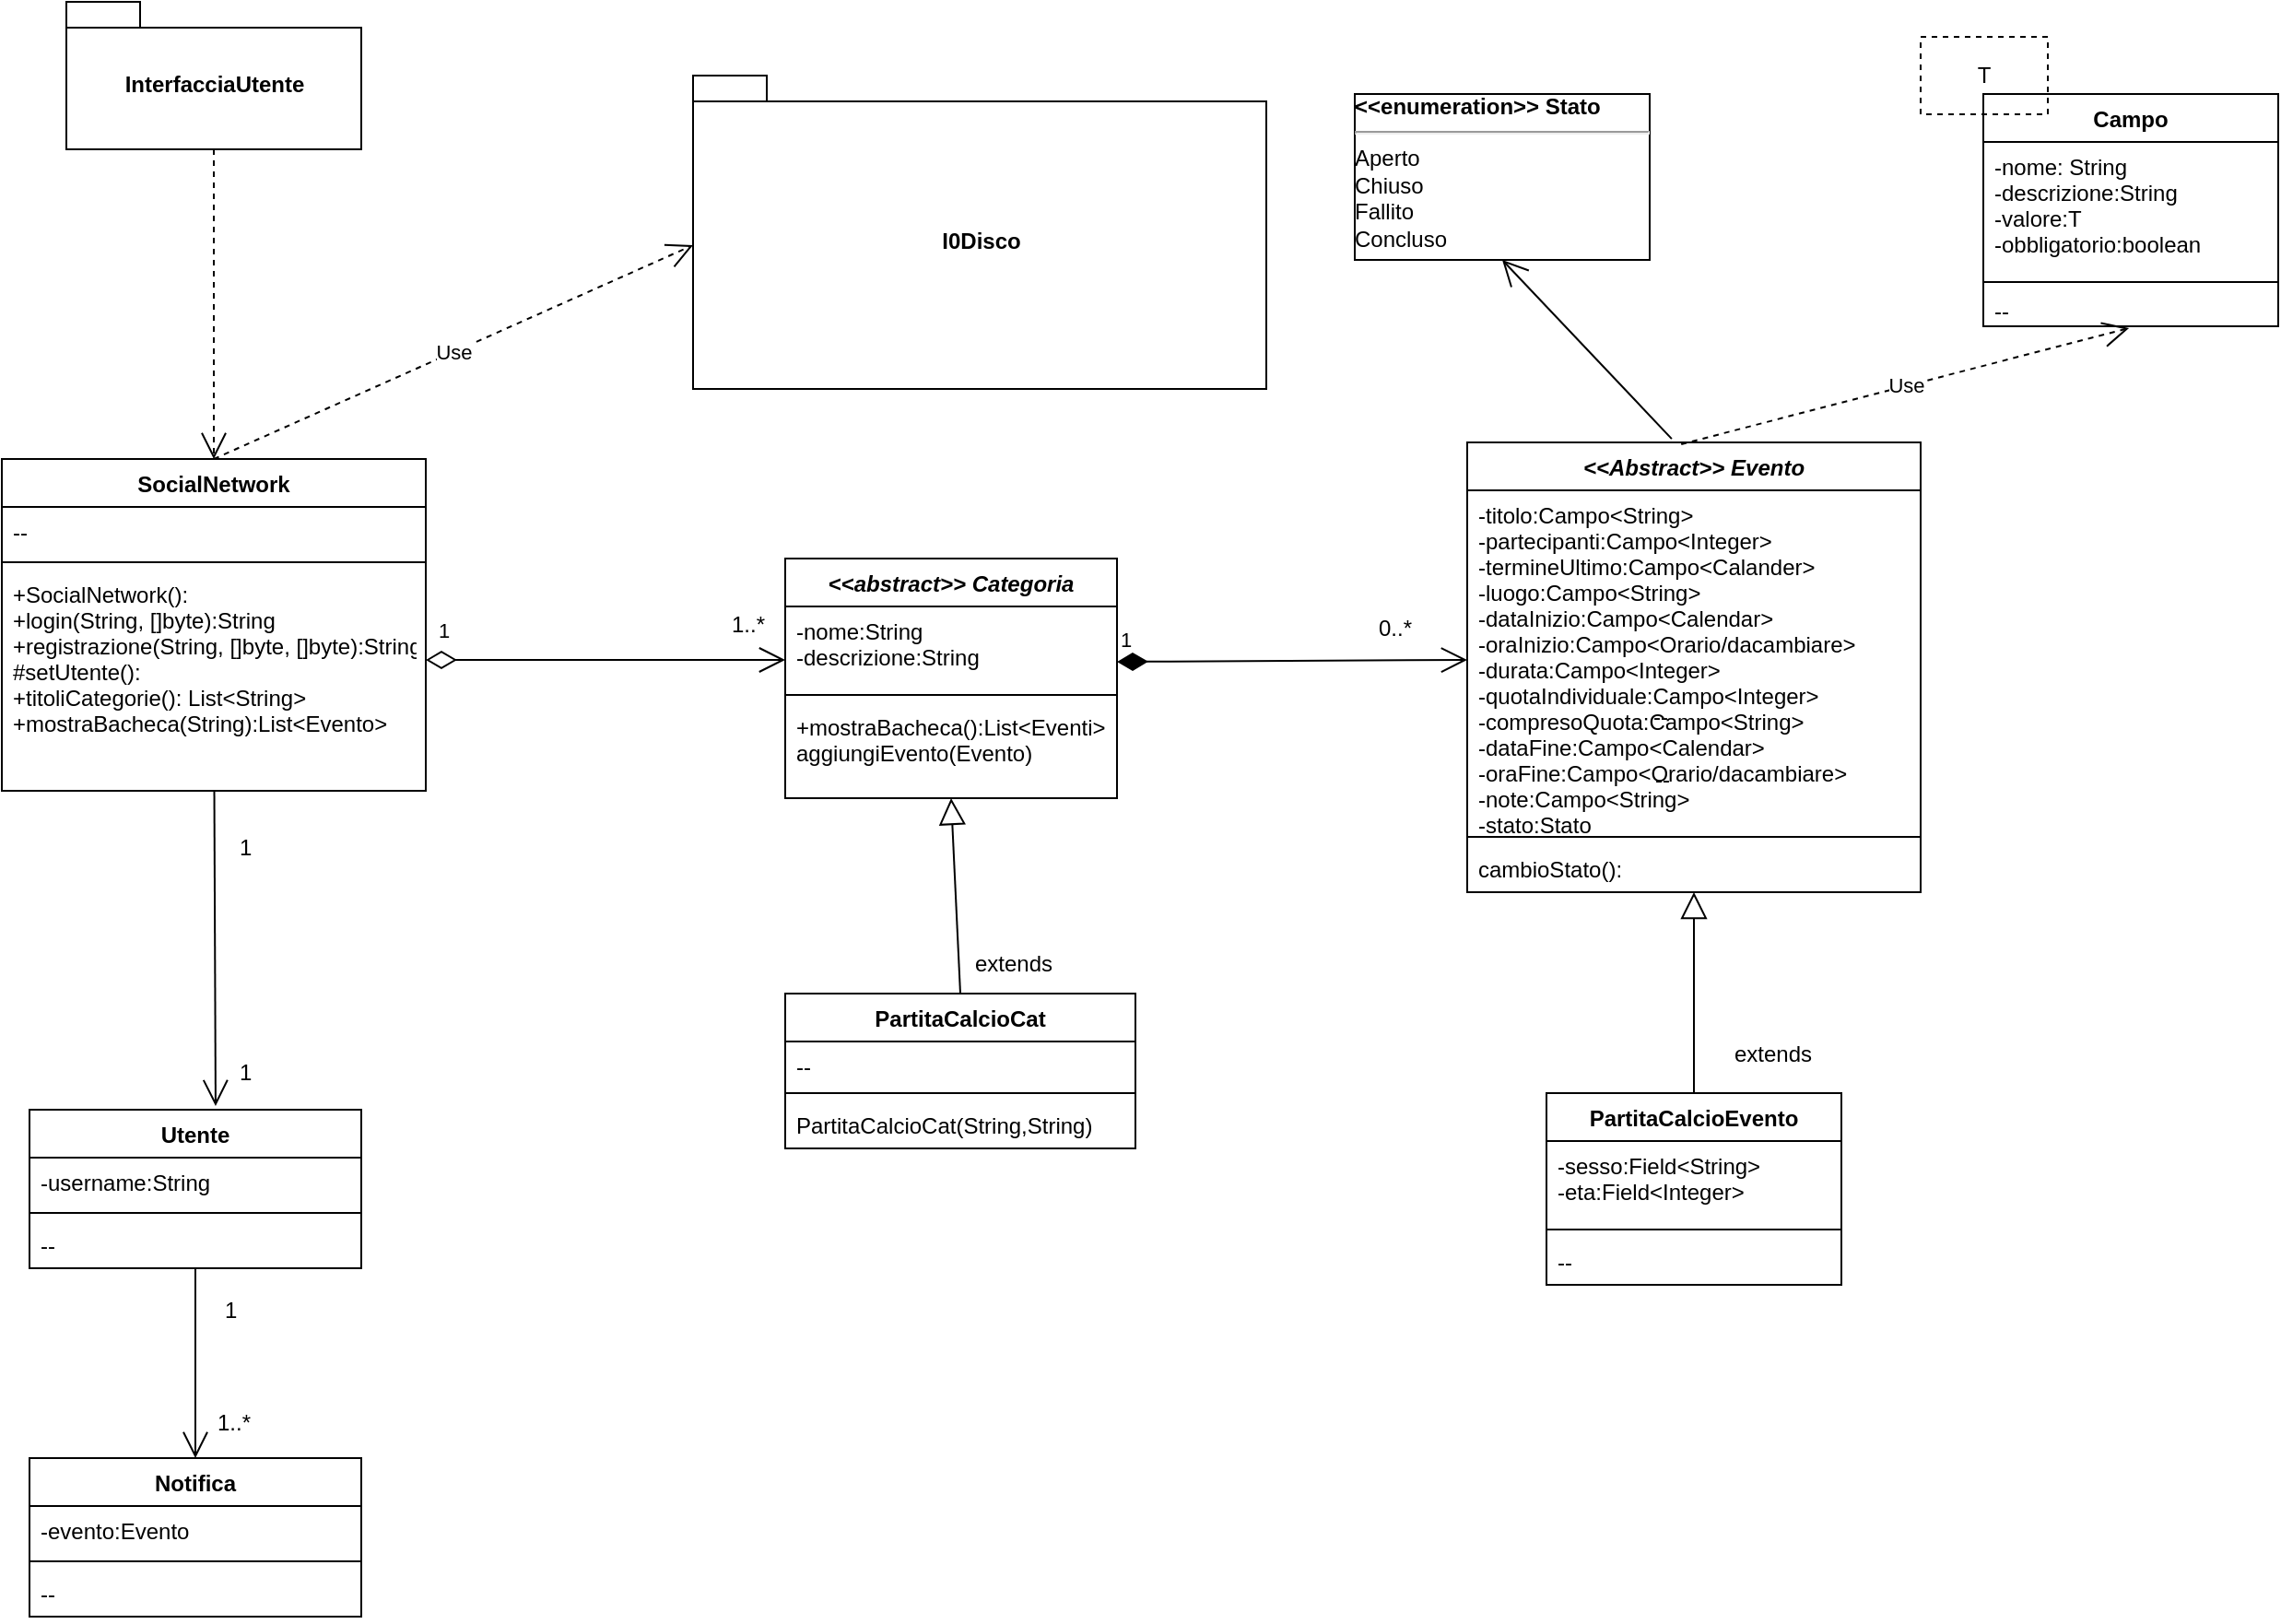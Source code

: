 <mxfile version="10.6.7" type="device"><diagram id="uYjZ7u_FhCc9x1anILIi" name="Page-1"><mxGraphModel dx="1394" dy="772" grid="1" gridSize="10" guides="1" tooltips="1" connect="1" arrows="1" fold="1" page="1" pageScale="1" pageWidth="1654" pageHeight="1169" math="0" shadow="0"><root><mxCell id="0"/><mxCell id="1" parent="0"/><mxCell id="Smc6PqedfrgeVGPJQuPs-21" value="&lt;&lt;Abstract&gt;&gt; Evento" style="swimlane;fontStyle=3;align=center;verticalAlign=top;childLayout=stackLayout;horizontal=1;startSize=26;horizontalStack=0;resizeParent=1;resizeParentMax=0;resizeLast=0;collapsible=1;marginBottom=0;" parent="1" vertex="1"><mxGeometry x="880" y="359" width="246" height="244" as="geometry"/></mxCell><mxCell id="Smc6PqedfrgeVGPJQuPs-22" value="-titolo:Campo&lt;String&gt;&#xA;-partecipanti:Campo&lt;Integer&gt;&#xA;-termineUltimo:Campo&lt;Calander&gt;&#xA;-luogo:Campo&lt;String&gt;&#xA;-dataInizio:Campo&lt;Calendar&gt;&#xA;-oraInizio:Campo&lt;Orario/dacambiare&gt;&#xA;-durata:Campo&lt;Integer&gt;&#xA;-quotaIndividuale:Campo&lt;Integer&gt;&#xA;-compresoQuota:Campo&lt;String&gt;&#xA;-dataFine:Campo&lt;Calendar&gt;&#xA;-oraFine:Campo&lt;Orario/dacambiare&gt;&#xA;-note:Campo&lt;String&gt;&#xA;-stato:Stato&#xA;&#xA;" style="text;strokeColor=none;fillColor=none;align=left;verticalAlign=top;spacingLeft=4;spacingRight=4;overflow=hidden;rotatable=0;points=[[0,0.5],[1,0.5]];portConstraint=eastwest;" parent="Smc6PqedfrgeVGPJQuPs-21" vertex="1"><mxGeometry y="26" width="246" height="184" as="geometry"/></mxCell><mxCell id="Smc6PqedfrgeVGPJQuPs-23" value="" style="line;strokeWidth=1;fillColor=none;align=left;verticalAlign=middle;spacingTop=-1;spacingLeft=3;spacingRight=3;rotatable=0;labelPosition=right;points=[];portConstraint=eastwest;" parent="Smc6PqedfrgeVGPJQuPs-21" vertex="1"><mxGeometry y="210" width="246" height="8" as="geometry"/></mxCell><mxCell id="Smc6PqedfrgeVGPJQuPs-24" value="cambioStato():" style="text;strokeColor=none;fillColor=none;align=left;verticalAlign=top;spacingLeft=4;spacingRight=4;overflow=hidden;rotatable=0;points=[[0,0.5],[1,0.5]];portConstraint=eastwest;" parent="Smc6PqedfrgeVGPJQuPs-21" vertex="1"><mxGeometry y="218" width="246" height="26" as="geometry"/></mxCell><mxCell id="Smc6PqedfrgeVGPJQuPs-26" value="InterfacciaUtente" style="shape=folder;fontStyle=1;spacingTop=10;tabWidth=40;tabHeight=14;tabPosition=left;html=1;" parent="1" vertex="1"><mxGeometry x="120" y="120" width="160" height="80" as="geometry"/></mxCell><mxCell id="Smc6PqedfrgeVGPJQuPs-28" value="I0Disco" style="shape=folder;fontStyle=1;spacingTop=10;tabWidth=40;tabHeight=14;tabPosition=left;html=1;" parent="1" vertex="1"><mxGeometry x="460" y="160" width="311" height="170" as="geometry"/></mxCell><mxCell id="Smc6PqedfrgeVGPJQuPs-52" value="Campo" style="swimlane;fontStyle=1;align=center;verticalAlign=top;childLayout=stackLayout;horizontal=1;startSize=26;horizontalStack=0;resizeParent=1;resizeParentMax=0;resizeLast=0;collapsible=1;marginBottom=0;" parent="1" vertex="1"><mxGeometry x="1160" y="170" width="160" height="126" as="geometry"><mxRectangle x="639" y="707" width="70" height="26" as="alternateBounds"/></mxGeometry></mxCell><mxCell id="Smc6PqedfrgeVGPJQuPs-53" value="-nome: String&#xA;-descrizione:String&#xA;-valore:T&#xA;-obbligatorio:boolean&#xA;" style="text;strokeColor=none;fillColor=none;align=left;verticalAlign=top;spacingLeft=4;spacingRight=4;overflow=hidden;rotatable=0;points=[[0,0.5],[1,0.5]];portConstraint=eastwest;" parent="Smc6PqedfrgeVGPJQuPs-52" vertex="1"><mxGeometry y="26" width="160" height="74" as="geometry"/></mxCell><mxCell id="Smc6PqedfrgeVGPJQuPs-54" value="" style="line;strokeWidth=1;fillColor=none;align=left;verticalAlign=middle;spacingTop=-1;spacingLeft=3;spacingRight=3;rotatable=0;labelPosition=right;points=[];portConstraint=eastwest;" parent="Smc6PqedfrgeVGPJQuPs-52" vertex="1"><mxGeometry y="100" width="160" height="4" as="geometry"/></mxCell><mxCell id="Smc6PqedfrgeVGPJQuPs-55" value="--" style="text;strokeColor=none;fillColor=none;align=left;verticalAlign=top;spacingLeft=4;spacingRight=4;overflow=hidden;rotatable=0;points=[[0,0.5],[1,0.5]];portConstraint=eastwest;" parent="Smc6PqedfrgeVGPJQuPs-52" vertex="1"><mxGeometry y="104" width="160" height="22" as="geometry"/></mxCell><mxCell id="Smc6PqedfrgeVGPJQuPs-60" value="&lt;div&gt;T&lt;/div&gt;" style="rounded=0;whiteSpace=wrap;html=1;dashed=1;gradientColor=none;fillColor=none;" parent="1" vertex="1"><mxGeometry x="1126" y="139" width="69" height="42" as="geometry"/></mxCell><mxCell id="Smc6PqedfrgeVGPJQuPs-93" value="&lt;div&gt;--&lt;/div&gt;" style="text;html=1;resizable=0;points=[];autosize=1;align=left;verticalAlign=top;spacingTop=-4;" parent="1" vertex="1"><mxGeometry x="979" y="498" width="20" height="20" as="geometry"/></mxCell><mxCell id="Smc6PqedfrgeVGPJQuPs-96" value="&lt;div&gt;--&lt;/div&gt;&lt;div&gt;&lt;br&gt;&lt;/div&gt;" style="text;html=1;resizable=0;points=[];autosize=1;align=left;verticalAlign=top;spacingTop=-4;" parent="1" vertex="1"><mxGeometry x="980" y="532" width="20" height="30" as="geometry"/></mxCell><mxCell id="Smc6PqedfrgeVGPJQuPs-105" value="SocialNetwork" style="swimlane;fontStyle=1;align=center;verticalAlign=top;childLayout=stackLayout;horizontal=1;startSize=26;horizontalStack=0;resizeParent=1;resizeParentMax=0;resizeLast=0;collapsible=1;marginBottom=0;strokeColor=#000000;fillColor=none;gradientColor=none;swimlaneFillColor=none;" parent="1" vertex="1"><mxGeometry x="85" y="368" width="230" height="180" as="geometry"/></mxCell><mxCell id="Smc6PqedfrgeVGPJQuPs-106" value="--" style="text;strokeColor=none;fillColor=none;align=left;verticalAlign=top;spacingLeft=4;spacingRight=4;overflow=hidden;rotatable=0;points=[[0,0.5],[1,0.5]];portConstraint=eastwest;" parent="Smc6PqedfrgeVGPJQuPs-105" vertex="1"><mxGeometry y="26" width="230" height="26" as="geometry"/></mxCell><mxCell id="Smc6PqedfrgeVGPJQuPs-107" value="" style="line;strokeWidth=1;fillColor=none;align=left;verticalAlign=middle;spacingTop=-1;spacingLeft=3;spacingRight=3;rotatable=0;labelPosition=right;points=[];portConstraint=eastwest;" parent="Smc6PqedfrgeVGPJQuPs-105" vertex="1"><mxGeometry y="52" width="230" height="8" as="geometry"/></mxCell><mxCell id="Smc6PqedfrgeVGPJQuPs-108" value="+SocialNetwork():&#xA;+login(String, []byte):String&#xA;+registrazione(String, []byte, []byte):String#aggiungiUtente():&#xA;#setUtente():&#xA;+titoliCategorie(): List&lt;String&gt;&#xA;+mostraBacheca(String):List&lt;Evento&gt;&#xA;&#xA;&#xA;&#xA;&#xA;&#xA;&#xA;" style="text;strokeColor=none;fillColor=none;align=left;verticalAlign=top;spacingLeft=4;spacingRight=4;overflow=hidden;rotatable=0;points=[[0,0.5],[1,0.5]];portConstraint=eastwest;" parent="Smc6PqedfrgeVGPJQuPs-105" vertex="1"><mxGeometry y="60" width="230" height="120" as="geometry"/></mxCell><mxCell id="Smc6PqedfrgeVGPJQuPs-109" value="Utente" style="swimlane;fontStyle=1;align=center;verticalAlign=top;childLayout=stackLayout;horizontal=1;startSize=26;horizontalStack=0;resizeParent=1;resizeParentMax=0;resizeLast=0;collapsible=1;marginBottom=0;strokeColor=#000000;fillColor=none;gradientColor=none;" parent="1" vertex="1"><mxGeometry x="100" y="721" width="180" height="86" as="geometry"/></mxCell><mxCell id="Smc6PqedfrgeVGPJQuPs-110" value="-username:String" style="text;strokeColor=none;fillColor=none;align=left;verticalAlign=top;spacingLeft=4;spacingRight=4;overflow=hidden;rotatable=0;points=[[0,0.5],[1,0.5]];portConstraint=eastwest;" parent="Smc6PqedfrgeVGPJQuPs-109" vertex="1"><mxGeometry y="26" width="180" height="26" as="geometry"/></mxCell><mxCell id="Smc6PqedfrgeVGPJQuPs-111" value="" style="line;strokeWidth=1;fillColor=none;align=left;verticalAlign=middle;spacingTop=-1;spacingLeft=3;spacingRight=3;rotatable=0;labelPosition=right;points=[];portConstraint=eastwest;" parent="Smc6PqedfrgeVGPJQuPs-109" vertex="1"><mxGeometry y="52" width="180" height="8" as="geometry"/></mxCell><mxCell id="Smc6PqedfrgeVGPJQuPs-112" value="--" style="text;strokeColor=none;fillColor=none;align=left;verticalAlign=top;spacingLeft=4;spacingRight=4;overflow=hidden;rotatable=0;points=[[0,0.5],[1,0.5]];portConstraint=eastwest;" parent="Smc6PqedfrgeVGPJQuPs-109" vertex="1"><mxGeometry y="60" width="180" height="26" as="geometry"/></mxCell><mxCell id="Smc6PqedfrgeVGPJQuPs-113" value="&lt;&lt;abstract&gt;&gt; Categoria" style="swimlane;fontStyle=3;align=center;verticalAlign=top;childLayout=stackLayout;horizontal=1;startSize=26;horizontalStack=0;resizeParent=1;resizeParentMax=0;resizeLast=0;collapsible=1;marginBottom=0;strokeColor=#000000;fillColor=none;gradientColor=none;" parent="1" vertex="1"><mxGeometry x="510" y="422" width="180" height="130" as="geometry"/></mxCell><mxCell id="Smc6PqedfrgeVGPJQuPs-114" value="-nome:String&#xA;-descrizione:String&#xA;" style="text;strokeColor=none;fillColor=none;align=left;verticalAlign=top;spacingLeft=4;spacingRight=4;overflow=hidden;rotatable=0;points=[[0,0.5],[1,0.5]];portConstraint=eastwest;" parent="Smc6PqedfrgeVGPJQuPs-113" vertex="1"><mxGeometry y="26" width="180" height="44" as="geometry"/></mxCell><mxCell id="Smc6PqedfrgeVGPJQuPs-115" value="" style="line;strokeWidth=1;fillColor=none;align=left;verticalAlign=middle;spacingTop=-1;spacingLeft=3;spacingRight=3;rotatable=0;labelPosition=right;points=[];portConstraint=eastwest;" parent="Smc6PqedfrgeVGPJQuPs-113" vertex="1"><mxGeometry y="70" width="180" height="8" as="geometry"/></mxCell><mxCell id="Smc6PqedfrgeVGPJQuPs-116" value="+mostraBacheca():List&lt;Eventi&gt;&#xA;aggiungiEvento(Evento)&#xA;" style="text;strokeColor=none;fillColor=none;align=left;verticalAlign=top;spacingLeft=4;spacingRight=4;overflow=hidden;rotatable=0;points=[[0,0.5],[1,0.5]];portConstraint=eastwest;" parent="Smc6PqedfrgeVGPJQuPs-113" vertex="1"><mxGeometry y="78" width="180" height="52" as="geometry"/></mxCell><mxCell id="Smc6PqedfrgeVGPJQuPs-117" value="1" style="endArrow=open;html=1;endSize=12;startArrow=diamondThin;startSize=14;startFill=0;align=left;verticalAlign=bottom;entryX=0;entryY=0.659;entryDx=0;entryDy=0;entryPerimeter=0;" parent="1" target="Smc6PqedfrgeVGPJQuPs-114" edge="1"><mxGeometry x="-0.949" y="7" relative="1" as="geometry"><mxPoint x="315" y="477" as="sourcePoint"/><mxPoint x="600" y="530" as="targetPoint"/><mxPoint as="offset"/></mxGeometry></mxCell><mxCell id="Smc6PqedfrgeVGPJQuPs-118" value="1..*" style="text;html=1;resizable=0;points=[];autosize=1;align=left;verticalAlign=top;spacingTop=-4;" parent="1" vertex="1"><mxGeometry x="479" y="448" width="30" height="20" as="geometry"/></mxCell><mxCell id="Smc6PqedfrgeVGPJQuPs-126" value="1" style="endArrow=open;html=1;endSize=12;startArrow=diamondThin;startSize=14;startFill=1;align=left;verticalAlign=bottom;exitX=1;exitY=0.682;exitDx=0;exitDy=0;exitPerimeter=0;entryX=0;entryY=0.5;entryDx=0;entryDy=0;" parent="1" source="Smc6PqedfrgeVGPJQuPs-114" target="Smc6PqedfrgeVGPJQuPs-22" edge="1"><mxGeometry x="-1" y="3" relative="1" as="geometry"><mxPoint x="700" y="476.5" as="sourcePoint"/><mxPoint x="860" y="476.5" as="targetPoint"/></mxGeometry></mxCell><mxCell id="Smc6PqedfrgeVGPJQuPs-128" value="PartitaCalcioCat" style="swimlane;fontStyle=1;align=center;verticalAlign=top;childLayout=stackLayout;horizontal=1;startSize=26;horizontalStack=0;resizeParent=1;resizeParentMax=0;resizeLast=0;collapsible=1;marginBottom=0;strokeColor=#000000;fillColor=none;gradientColor=none;" parent="1" vertex="1"><mxGeometry x="510" y="658" width="190" height="84" as="geometry"/></mxCell><mxCell id="Smc6PqedfrgeVGPJQuPs-129" value="--&#xA;" style="text;strokeColor=none;fillColor=none;align=left;verticalAlign=top;spacingLeft=4;spacingRight=4;overflow=hidden;rotatable=0;points=[[0,0.5],[1,0.5]];portConstraint=eastwest;" parent="Smc6PqedfrgeVGPJQuPs-128" vertex="1"><mxGeometry y="26" width="190" height="24" as="geometry"/></mxCell><mxCell id="Smc6PqedfrgeVGPJQuPs-130" value="" style="line;strokeWidth=1;fillColor=none;align=left;verticalAlign=middle;spacingTop=-1;spacingLeft=3;spacingRight=3;rotatable=0;labelPosition=right;points=[];portConstraint=eastwest;" parent="Smc6PqedfrgeVGPJQuPs-128" vertex="1"><mxGeometry y="50" width="190" height="8" as="geometry"/></mxCell><mxCell id="Smc6PqedfrgeVGPJQuPs-131" value="PartitaCalcioCat(String,String)" style="text;strokeColor=none;fillColor=none;align=left;verticalAlign=top;spacingLeft=4;spacingRight=4;overflow=hidden;rotatable=0;points=[[0,0.5],[1,0.5]];portConstraint=eastwest;" parent="Smc6PqedfrgeVGPJQuPs-128" vertex="1"><mxGeometry y="58" width="190" height="26" as="geometry"/></mxCell><mxCell id="Smc6PqedfrgeVGPJQuPs-132" value="" style="endArrow=block;endFill=0;endSize=12;html=1;exitX=0.5;exitY=0;exitDx=0;exitDy=0;entryX=0.5;entryY=1;entryDx=0;entryDy=0;" parent="1" source="Smc6PqedfrgeVGPJQuPs-128" target="Smc6PqedfrgeVGPJQuPs-113" edge="1"><mxGeometry width="160" relative="1" as="geometry"><mxPoint x="600" y="650" as="sourcePoint"/><mxPoint x="602" y="570" as="targetPoint"/><Array as="points"/></mxGeometry></mxCell><mxCell id="Smc6PqedfrgeVGPJQuPs-133" value="" style="endArrow=open;endFill=1;endSize=12;html=1;entryX=0.561;entryY=-0.023;entryDx=0;entryDy=0;entryPerimeter=0;" parent="1" source="Smc6PqedfrgeVGPJQuPs-108" target="Smc6PqedfrgeVGPJQuPs-109" edge="1"><mxGeometry width="160" relative="1" as="geometry"><mxPoint x="120" y="640" as="sourcePoint"/><mxPoint x="280" y="640" as="targetPoint"/></mxGeometry></mxCell><mxCell id="Smc6PqedfrgeVGPJQuPs-134" value="PartitaCalcioEvento" style="swimlane;fontStyle=1;align=center;verticalAlign=top;childLayout=stackLayout;horizontal=1;startSize=26;horizontalStack=0;resizeParent=1;resizeParentMax=0;resizeLast=0;collapsible=1;marginBottom=0;strokeColor=#000000;fillColor=none;gradientColor=none;" parent="1" vertex="1"><mxGeometry x="923" y="712" width="160" height="104" as="geometry"/></mxCell><mxCell id="Smc6PqedfrgeVGPJQuPs-135" value="-sesso:Field&lt;String&gt;&#xA;-eta:Field&lt;Integer&gt;&#xA;" style="text;strokeColor=none;fillColor=none;align=left;verticalAlign=top;spacingLeft=4;spacingRight=4;overflow=hidden;rotatable=0;points=[[0,0.5],[1,0.5]];portConstraint=eastwest;" parent="Smc6PqedfrgeVGPJQuPs-134" vertex="1"><mxGeometry y="26" width="160" height="44" as="geometry"/></mxCell><mxCell id="Smc6PqedfrgeVGPJQuPs-136" value="" style="line;strokeWidth=1;fillColor=none;align=left;verticalAlign=middle;spacingTop=-1;spacingLeft=3;spacingRight=3;rotatable=0;labelPosition=right;points=[];portConstraint=eastwest;" parent="Smc6PqedfrgeVGPJQuPs-134" vertex="1"><mxGeometry y="70" width="160" height="8" as="geometry"/></mxCell><mxCell id="Smc6PqedfrgeVGPJQuPs-137" value="--" style="text;strokeColor=none;fillColor=none;align=left;verticalAlign=top;spacingLeft=4;spacingRight=4;overflow=hidden;rotatable=0;points=[[0,0.5],[1,0.5]];portConstraint=eastwest;" parent="Smc6PqedfrgeVGPJQuPs-134" vertex="1"><mxGeometry y="78" width="160" height="26" as="geometry"/></mxCell><mxCell id="Smc6PqedfrgeVGPJQuPs-138" value="" style="endArrow=block;endFill=0;endSize=12;html=1;exitX=0.5;exitY=0;exitDx=0;exitDy=0;entryX=0.5;entryY=1;entryDx=0;entryDy=0;" parent="1" source="Smc6PqedfrgeVGPJQuPs-134" target="Smc6PqedfrgeVGPJQuPs-21" edge="1"><mxGeometry width="160" relative="1" as="geometry"><mxPoint x="854.5" y="317.5" as="sourcePoint"/><mxPoint x="980" y="710" as="targetPoint"/></mxGeometry></mxCell><mxCell id="Smc6PqedfrgeVGPJQuPs-139" value="0..*" style="text;html=1;resizable=0;points=[];autosize=1;align=left;verticalAlign=top;spacingTop=-4;" parent="1" vertex="1"><mxGeometry x="830" y="450" width="30" height="20" as="geometry"/></mxCell><mxCell id="Smc6PqedfrgeVGPJQuPs-140" value="&lt;div&gt;1&lt;/div&gt;" style="text;html=1;resizable=0;points=[];autosize=1;align=left;verticalAlign=top;spacingTop=-4;" parent="1" vertex="1"><mxGeometry x="212" y="569" width="20" height="20" as="geometry"/></mxCell><mxCell id="Smc6PqedfrgeVGPJQuPs-141" value="&lt;div&gt;1&lt;/div&gt;&lt;div&gt;&lt;br&gt;&lt;/div&gt;" style="text;html=1;resizable=0;points=[];autosize=1;align=left;verticalAlign=top;spacingTop=-4;" parent="1" vertex="1"><mxGeometry x="212" y="691" width="20" height="30" as="geometry"/></mxCell><mxCell id="Smc6PqedfrgeVGPJQuPs-145" value="" style="endArrow=open;endFill=1;endSize=12;html=1;jumpStyle=none;dashed=1;entryX=0.5;entryY=0;entryDx=0;entryDy=0;" parent="1" source="Smc6PqedfrgeVGPJQuPs-26" target="Smc6PqedfrgeVGPJQuPs-105" edge="1"><mxGeometry width="160" relative="1" as="geometry"><mxPoint x="85" y="206.5" as="sourcePoint"/><mxPoint x="245" y="206.5" as="targetPoint"/></mxGeometry></mxCell><mxCell id="Smc6PqedfrgeVGPJQuPs-146" value="Use" style="endArrow=open;endSize=12;dashed=1;html=1;exitX=0.5;exitY=0;exitDx=0;exitDy=0;entryX=0;entryY=0;entryDx=0;entryDy=92;entryPerimeter=0;" parent="1" source="Smc6PqedfrgeVGPJQuPs-105" target="Smc6PqedfrgeVGPJQuPs-28" edge="1"><mxGeometry width="160" relative="1" as="geometry"><mxPoint x="334" y="210" as="sourcePoint"/><mxPoint x="494" y="210" as="targetPoint"/></mxGeometry></mxCell><mxCell id="Smc6PqedfrgeVGPJQuPs-151" value="Use" style="endArrow=open;endSize=12;dashed=1;html=1;entryX=0.494;entryY=1.045;entryDx=0;entryDy=0;exitX=0.472;exitY=0.004;exitDx=0;exitDy=0;exitPerimeter=0;entryPerimeter=0;" parent="1" source="Smc6PqedfrgeVGPJQuPs-21" target="Smc6PqedfrgeVGPJQuPs-55" edge="1"><mxGeometry width="160" relative="1" as="geometry"><mxPoint x="990" y="360" as="sourcePoint"/><mxPoint x="1030" y="670" as="targetPoint"/></mxGeometry></mxCell><mxCell id="x_yU7ol1gFdJ4f9Io9HL-1" value="extends" style="text;html=1;resizable=0;points=[];autosize=1;align=left;verticalAlign=top;spacingTop=-4;" parent="1" vertex="1"><mxGeometry x="611" y="632" width="60" height="20" as="geometry"/></mxCell><mxCell id="x_yU7ol1gFdJ4f9Io9HL-2" value="extends" style="text;html=1;resizable=0;points=[];autosize=1;align=left;verticalAlign=top;spacingTop=-4;" parent="1" vertex="1"><mxGeometry x="1023" y="681" width="60" height="20" as="geometry"/></mxCell><mxCell id="DGUPmN5RkT7szRark7xz-5" value="&lt;b&gt;&amp;lt;&amp;lt;enumeration&amp;gt;&amp;gt; Stato&lt;br&gt;&lt;/b&gt;&lt;hr&gt;&lt;div&gt;Aperto&lt;/div&gt;&lt;div&gt;Chiuso&lt;/div&gt;&lt;div&gt;Fallito&lt;/div&gt;&lt;div&gt;Concluso&lt;br&gt;&lt;/div&gt;" style="verticalAlign=top;align=left;overflow=fill;fontSize=12;fontFamily=Helvetica;html=1;" vertex="1" parent="1"><mxGeometry x="819" y="170" width="160" height="90" as="geometry"/></mxCell><mxCell id="DGUPmN5RkT7szRark7xz-9" value="" style="endArrow=open;endFill=1;endSize=12;html=1;exitX=0.451;exitY=-0.008;exitDx=0;exitDy=0;entryX=0.5;entryY=1;entryDx=0;entryDy=0;exitPerimeter=0;" edge="1" parent="1" source="Smc6PqedfrgeVGPJQuPs-21" target="DGUPmN5RkT7szRark7xz-5"><mxGeometry width="160" relative="1" as="geometry"><mxPoint x="1200" y="641.5" as="sourcePoint"/><mxPoint x="1360" y="641.5" as="targetPoint"/></mxGeometry></mxCell><mxCell id="DGUPmN5RkT7szRark7xz-10" value="Notifica" style="swimlane;fontStyle=1;align=center;verticalAlign=top;childLayout=stackLayout;horizontal=1;startSize=26;horizontalStack=0;resizeParent=1;resizeParentMax=0;resizeLast=0;collapsible=1;marginBottom=0;" vertex="1" parent="1"><mxGeometry x="100" y="910" width="180" height="86" as="geometry"/></mxCell><mxCell id="DGUPmN5RkT7szRark7xz-11" value="-evento:Evento" style="text;strokeColor=none;fillColor=none;align=left;verticalAlign=top;spacingLeft=4;spacingRight=4;overflow=hidden;rotatable=0;points=[[0,0.5],[1,0.5]];portConstraint=eastwest;" vertex="1" parent="DGUPmN5RkT7szRark7xz-10"><mxGeometry y="26" width="180" height="26" as="geometry"/></mxCell><mxCell id="DGUPmN5RkT7szRark7xz-12" value="" style="line;strokeWidth=1;fillColor=none;align=left;verticalAlign=middle;spacingTop=-1;spacingLeft=3;spacingRight=3;rotatable=0;labelPosition=right;points=[];portConstraint=eastwest;" vertex="1" parent="DGUPmN5RkT7szRark7xz-10"><mxGeometry y="52" width="180" height="8" as="geometry"/></mxCell><mxCell id="DGUPmN5RkT7szRark7xz-13" value="--&#xA;" style="text;strokeColor=none;fillColor=none;align=left;verticalAlign=top;spacingLeft=4;spacingRight=4;overflow=hidden;rotatable=0;points=[[0,0.5],[1,0.5]];portConstraint=eastwest;" vertex="1" parent="DGUPmN5RkT7szRark7xz-10"><mxGeometry y="60" width="180" height="26" as="geometry"/></mxCell><mxCell id="DGUPmN5RkT7szRark7xz-14" value="" style="endArrow=open;endFill=1;endSize=12;html=1;exitX=0.5;exitY=1;exitDx=0;exitDy=0;exitPerimeter=0;entryX=0.5;entryY=0;entryDx=0;entryDy=0;" edge="1" parent="1" source="Smc6PqedfrgeVGPJQuPs-112" target="DGUPmN5RkT7szRark7xz-10"><mxGeometry width="160" relative="1" as="geometry"><mxPoint x="90" y="1020" as="sourcePoint"/><mxPoint x="250" y="1020" as="targetPoint"/></mxGeometry></mxCell><mxCell id="DGUPmN5RkT7szRark7xz-15" value="1" style="text;html=1;resizable=0;points=[];autosize=1;align=left;verticalAlign=top;spacingTop=-4;" vertex="1" parent="1"><mxGeometry x="204" y="820" width="20" height="20" as="geometry"/></mxCell><mxCell id="DGUPmN5RkT7szRark7xz-16" value="1..*" style="text;html=1;resizable=0;points=[];autosize=1;align=left;verticalAlign=top;spacingTop=-4;" vertex="1" parent="1"><mxGeometry x="200" y="881" width="30" height="20" as="geometry"/></mxCell></root></mxGraphModel></diagram></mxfile>